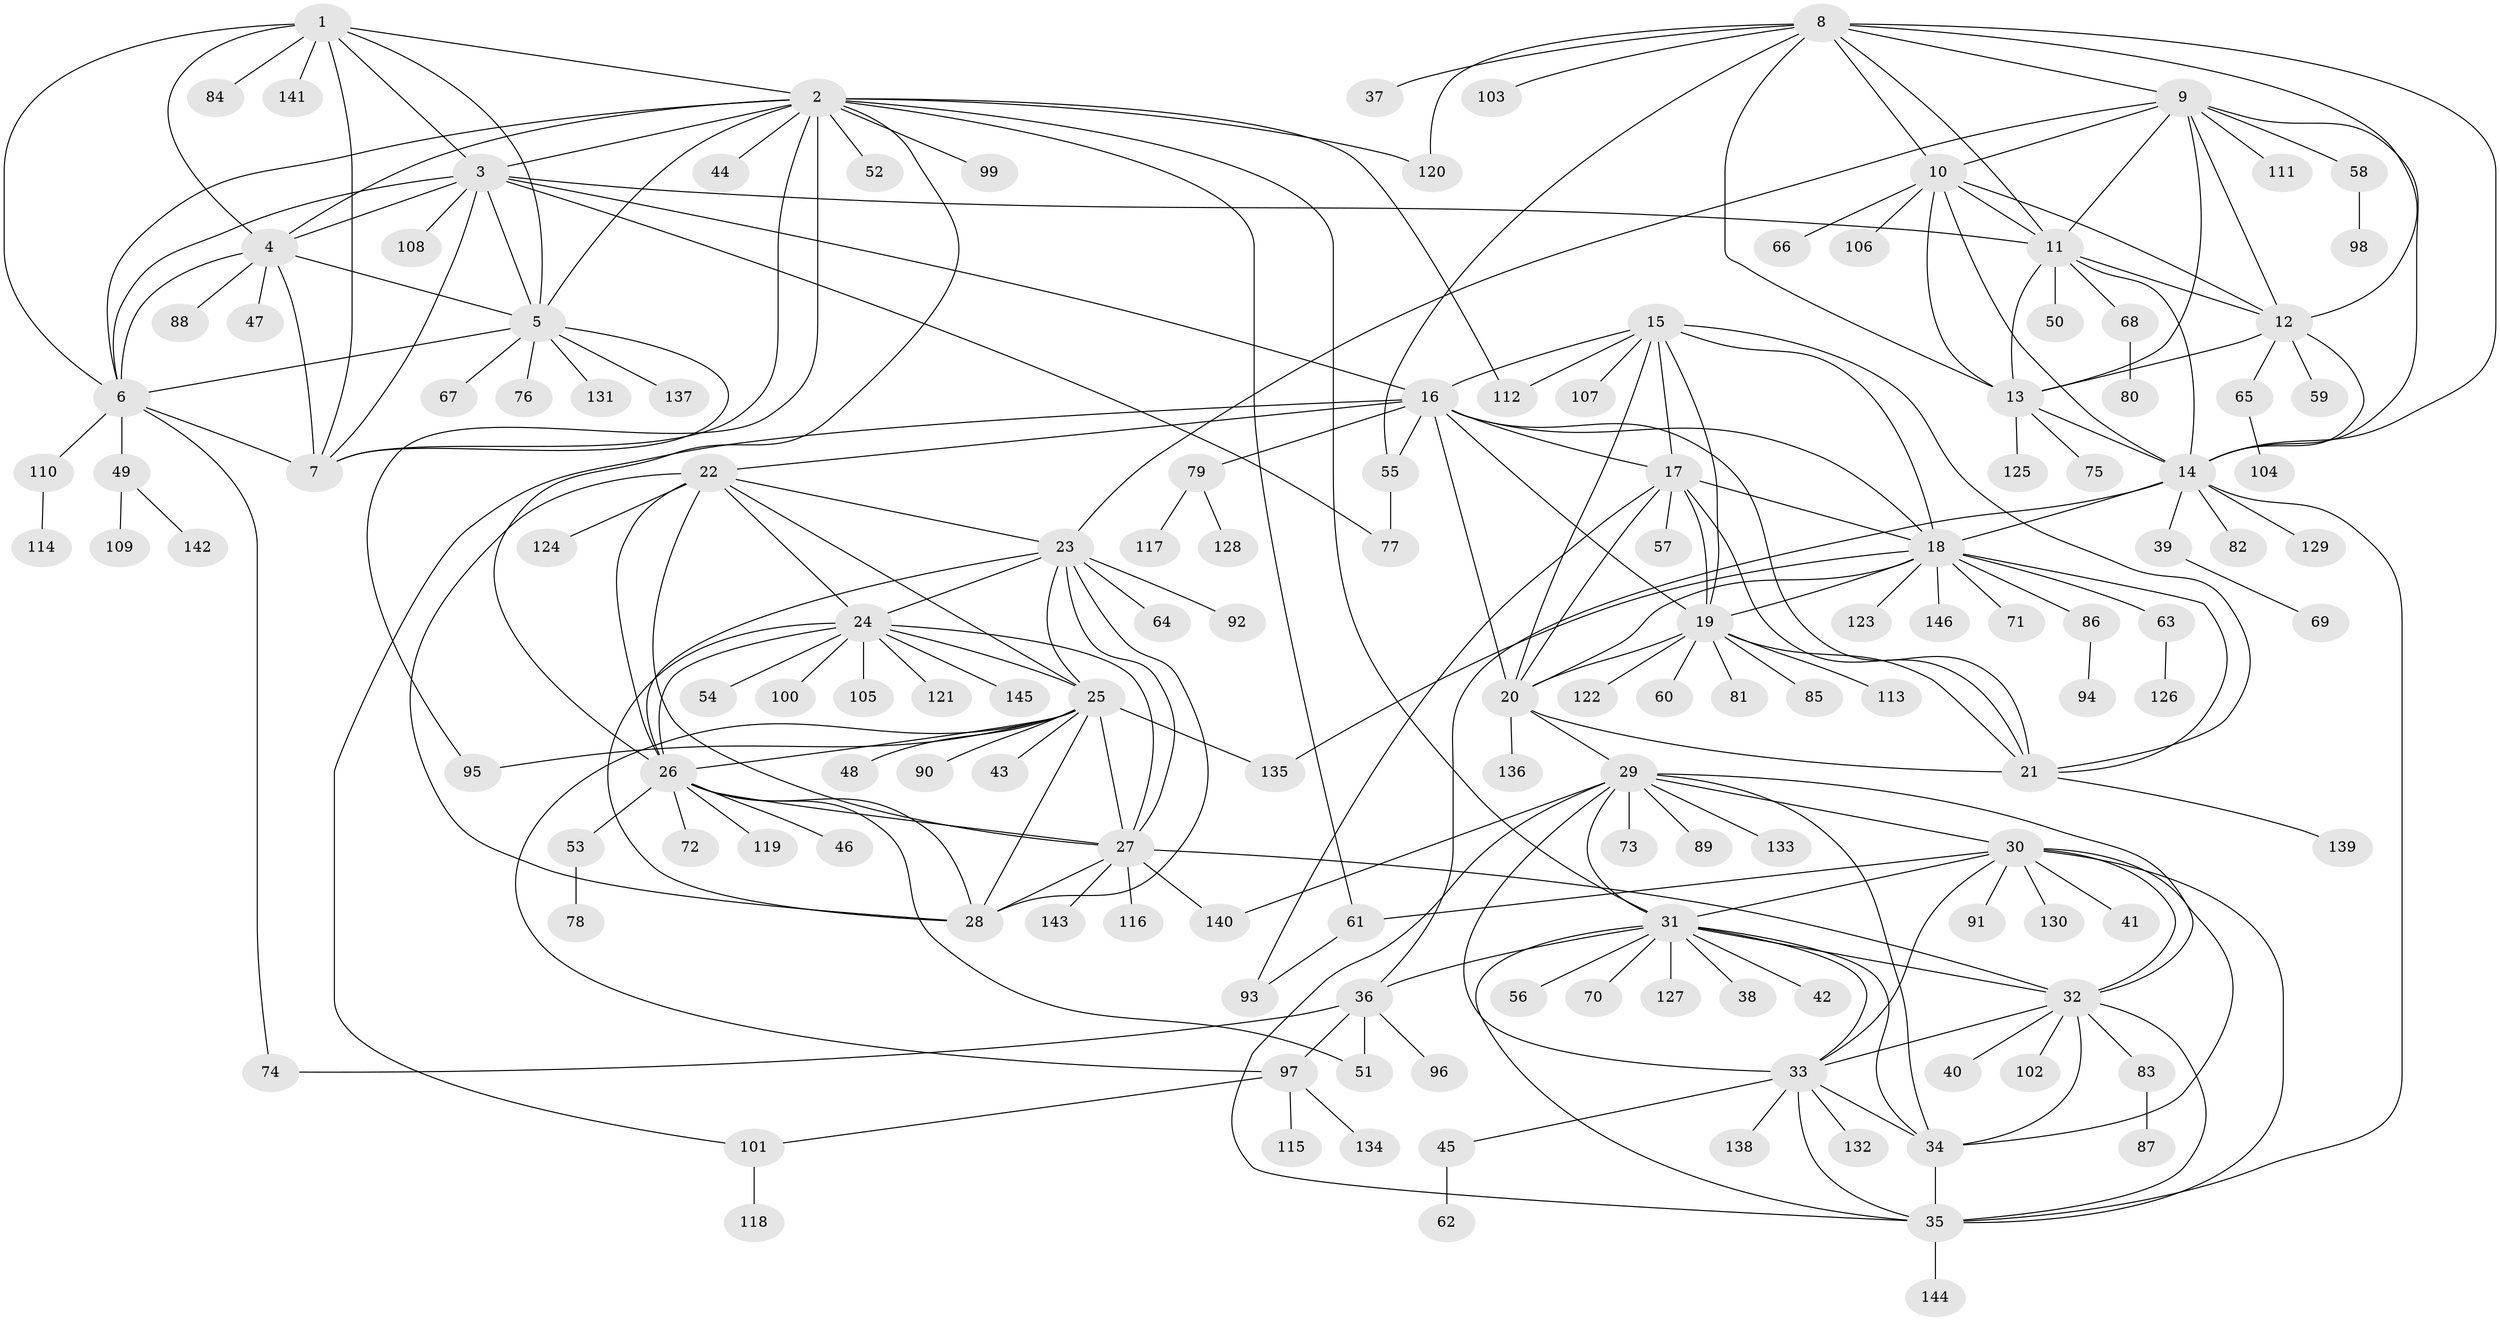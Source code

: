 // Generated by graph-tools (version 1.1) at 2025/11/02/27/25 16:11:35]
// undirected, 146 vertices, 240 edges
graph export_dot {
graph [start="1"]
  node [color=gray90,style=filled];
  1;
  2;
  3;
  4;
  5;
  6;
  7;
  8;
  9;
  10;
  11;
  12;
  13;
  14;
  15;
  16;
  17;
  18;
  19;
  20;
  21;
  22;
  23;
  24;
  25;
  26;
  27;
  28;
  29;
  30;
  31;
  32;
  33;
  34;
  35;
  36;
  37;
  38;
  39;
  40;
  41;
  42;
  43;
  44;
  45;
  46;
  47;
  48;
  49;
  50;
  51;
  52;
  53;
  54;
  55;
  56;
  57;
  58;
  59;
  60;
  61;
  62;
  63;
  64;
  65;
  66;
  67;
  68;
  69;
  70;
  71;
  72;
  73;
  74;
  75;
  76;
  77;
  78;
  79;
  80;
  81;
  82;
  83;
  84;
  85;
  86;
  87;
  88;
  89;
  90;
  91;
  92;
  93;
  94;
  95;
  96;
  97;
  98;
  99;
  100;
  101;
  102;
  103;
  104;
  105;
  106;
  107;
  108;
  109;
  110;
  111;
  112;
  113;
  114;
  115;
  116;
  117;
  118;
  119;
  120;
  121;
  122;
  123;
  124;
  125;
  126;
  127;
  128;
  129;
  130;
  131;
  132;
  133;
  134;
  135;
  136;
  137;
  138;
  139;
  140;
  141;
  142;
  143;
  144;
  145;
  146;
  1 -- 2;
  1 -- 3;
  1 -- 4;
  1 -- 5;
  1 -- 6;
  1 -- 7;
  1 -- 84;
  1 -- 141;
  2 -- 3;
  2 -- 4;
  2 -- 5;
  2 -- 6;
  2 -- 7;
  2 -- 26;
  2 -- 31;
  2 -- 44;
  2 -- 52;
  2 -- 61;
  2 -- 95;
  2 -- 99;
  2 -- 112;
  2 -- 120;
  3 -- 4;
  3 -- 5;
  3 -- 6;
  3 -- 7;
  3 -- 11;
  3 -- 16;
  3 -- 77;
  3 -- 108;
  4 -- 5;
  4 -- 6;
  4 -- 7;
  4 -- 47;
  4 -- 88;
  5 -- 6;
  5 -- 7;
  5 -- 67;
  5 -- 76;
  5 -- 131;
  5 -- 137;
  6 -- 7;
  6 -- 49;
  6 -- 74;
  6 -- 110;
  8 -- 9;
  8 -- 10;
  8 -- 11;
  8 -- 12;
  8 -- 13;
  8 -- 14;
  8 -- 37;
  8 -- 55;
  8 -- 103;
  8 -- 120;
  9 -- 10;
  9 -- 11;
  9 -- 12;
  9 -- 13;
  9 -- 14;
  9 -- 23;
  9 -- 58;
  9 -- 111;
  10 -- 11;
  10 -- 12;
  10 -- 13;
  10 -- 14;
  10 -- 66;
  10 -- 106;
  11 -- 12;
  11 -- 13;
  11 -- 14;
  11 -- 50;
  11 -- 68;
  12 -- 13;
  12 -- 14;
  12 -- 59;
  12 -- 65;
  13 -- 14;
  13 -- 75;
  13 -- 125;
  14 -- 18;
  14 -- 35;
  14 -- 36;
  14 -- 39;
  14 -- 82;
  14 -- 129;
  15 -- 16;
  15 -- 17;
  15 -- 18;
  15 -- 19;
  15 -- 20;
  15 -- 21;
  15 -- 107;
  15 -- 112;
  16 -- 17;
  16 -- 18;
  16 -- 19;
  16 -- 20;
  16 -- 21;
  16 -- 22;
  16 -- 55;
  16 -- 79;
  16 -- 101;
  17 -- 18;
  17 -- 19;
  17 -- 20;
  17 -- 21;
  17 -- 57;
  17 -- 93;
  18 -- 19;
  18 -- 20;
  18 -- 21;
  18 -- 63;
  18 -- 71;
  18 -- 86;
  18 -- 123;
  18 -- 135;
  18 -- 146;
  19 -- 20;
  19 -- 21;
  19 -- 60;
  19 -- 81;
  19 -- 85;
  19 -- 113;
  19 -- 122;
  20 -- 21;
  20 -- 29;
  20 -- 136;
  21 -- 139;
  22 -- 23;
  22 -- 24;
  22 -- 25;
  22 -- 26;
  22 -- 27;
  22 -- 28;
  22 -- 124;
  23 -- 24;
  23 -- 25;
  23 -- 26;
  23 -- 27;
  23 -- 28;
  23 -- 64;
  23 -- 92;
  24 -- 25;
  24 -- 26;
  24 -- 27;
  24 -- 28;
  24 -- 54;
  24 -- 100;
  24 -- 105;
  24 -- 121;
  24 -- 145;
  25 -- 26;
  25 -- 27;
  25 -- 28;
  25 -- 43;
  25 -- 48;
  25 -- 90;
  25 -- 95;
  25 -- 97;
  25 -- 135;
  26 -- 27;
  26 -- 28;
  26 -- 46;
  26 -- 51;
  26 -- 53;
  26 -- 72;
  26 -- 119;
  27 -- 28;
  27 -- 32;
  27 -- 116;
  27 -- 140;
  27 -- 143;
  29 -- 30;
  29 -- 31;
  29 -- 32;
  29 -- 33;
  29 -- 34;
  29 -- 35;
  29 -- 73;
  29 -- 89;
  29 -- 133;
  29 -- 140;
  30 -- 31;
  30 -- 32;
  30 -- 33;
  30 -- 34;
  30 -- 35;
  30 -- 41;
  30 -- 61;
  30 -- 91;
  30 -- 130;
  31 -- 32;
  31 -- 33;
  31 -- 34;
  31 -- 35;
  31 -- 36;
  31 -- 38;
  31 -- 42;
  31 -- 56;
  31 -- 70;
  31 -- 127;
  32 -- 33;
  32 -- 34;
  32 -- 35;
  32 -- 40;
  32 -- 83;
  32 -- 102;
  33 -- 34;
  33 -- 35;
  33 -- 45;
  33 -- 132;
  33 -- 138;
  34 -- 35;
  35 -- 144;
  36 -- 51;
  36 -- 74;
  36 -- 96;
  36 -- 97;
  39 -- 69;
  45 -- 62;
  49 -- 109;
  49 -- 142;
  53 -- 78;
  55 -- 77;
  58 -- 98;
  61 -- 93;
  63 -- 126;
  65 -- 104;
  68 -- 80;
  79 -- 117;
  79 -- 128;
  83 -- 87;
  86 -- 94;
  97 -- 101;
  97 -- 115;
  97 -- 134;
  101 -- 118;
  110 -- 114;
}
